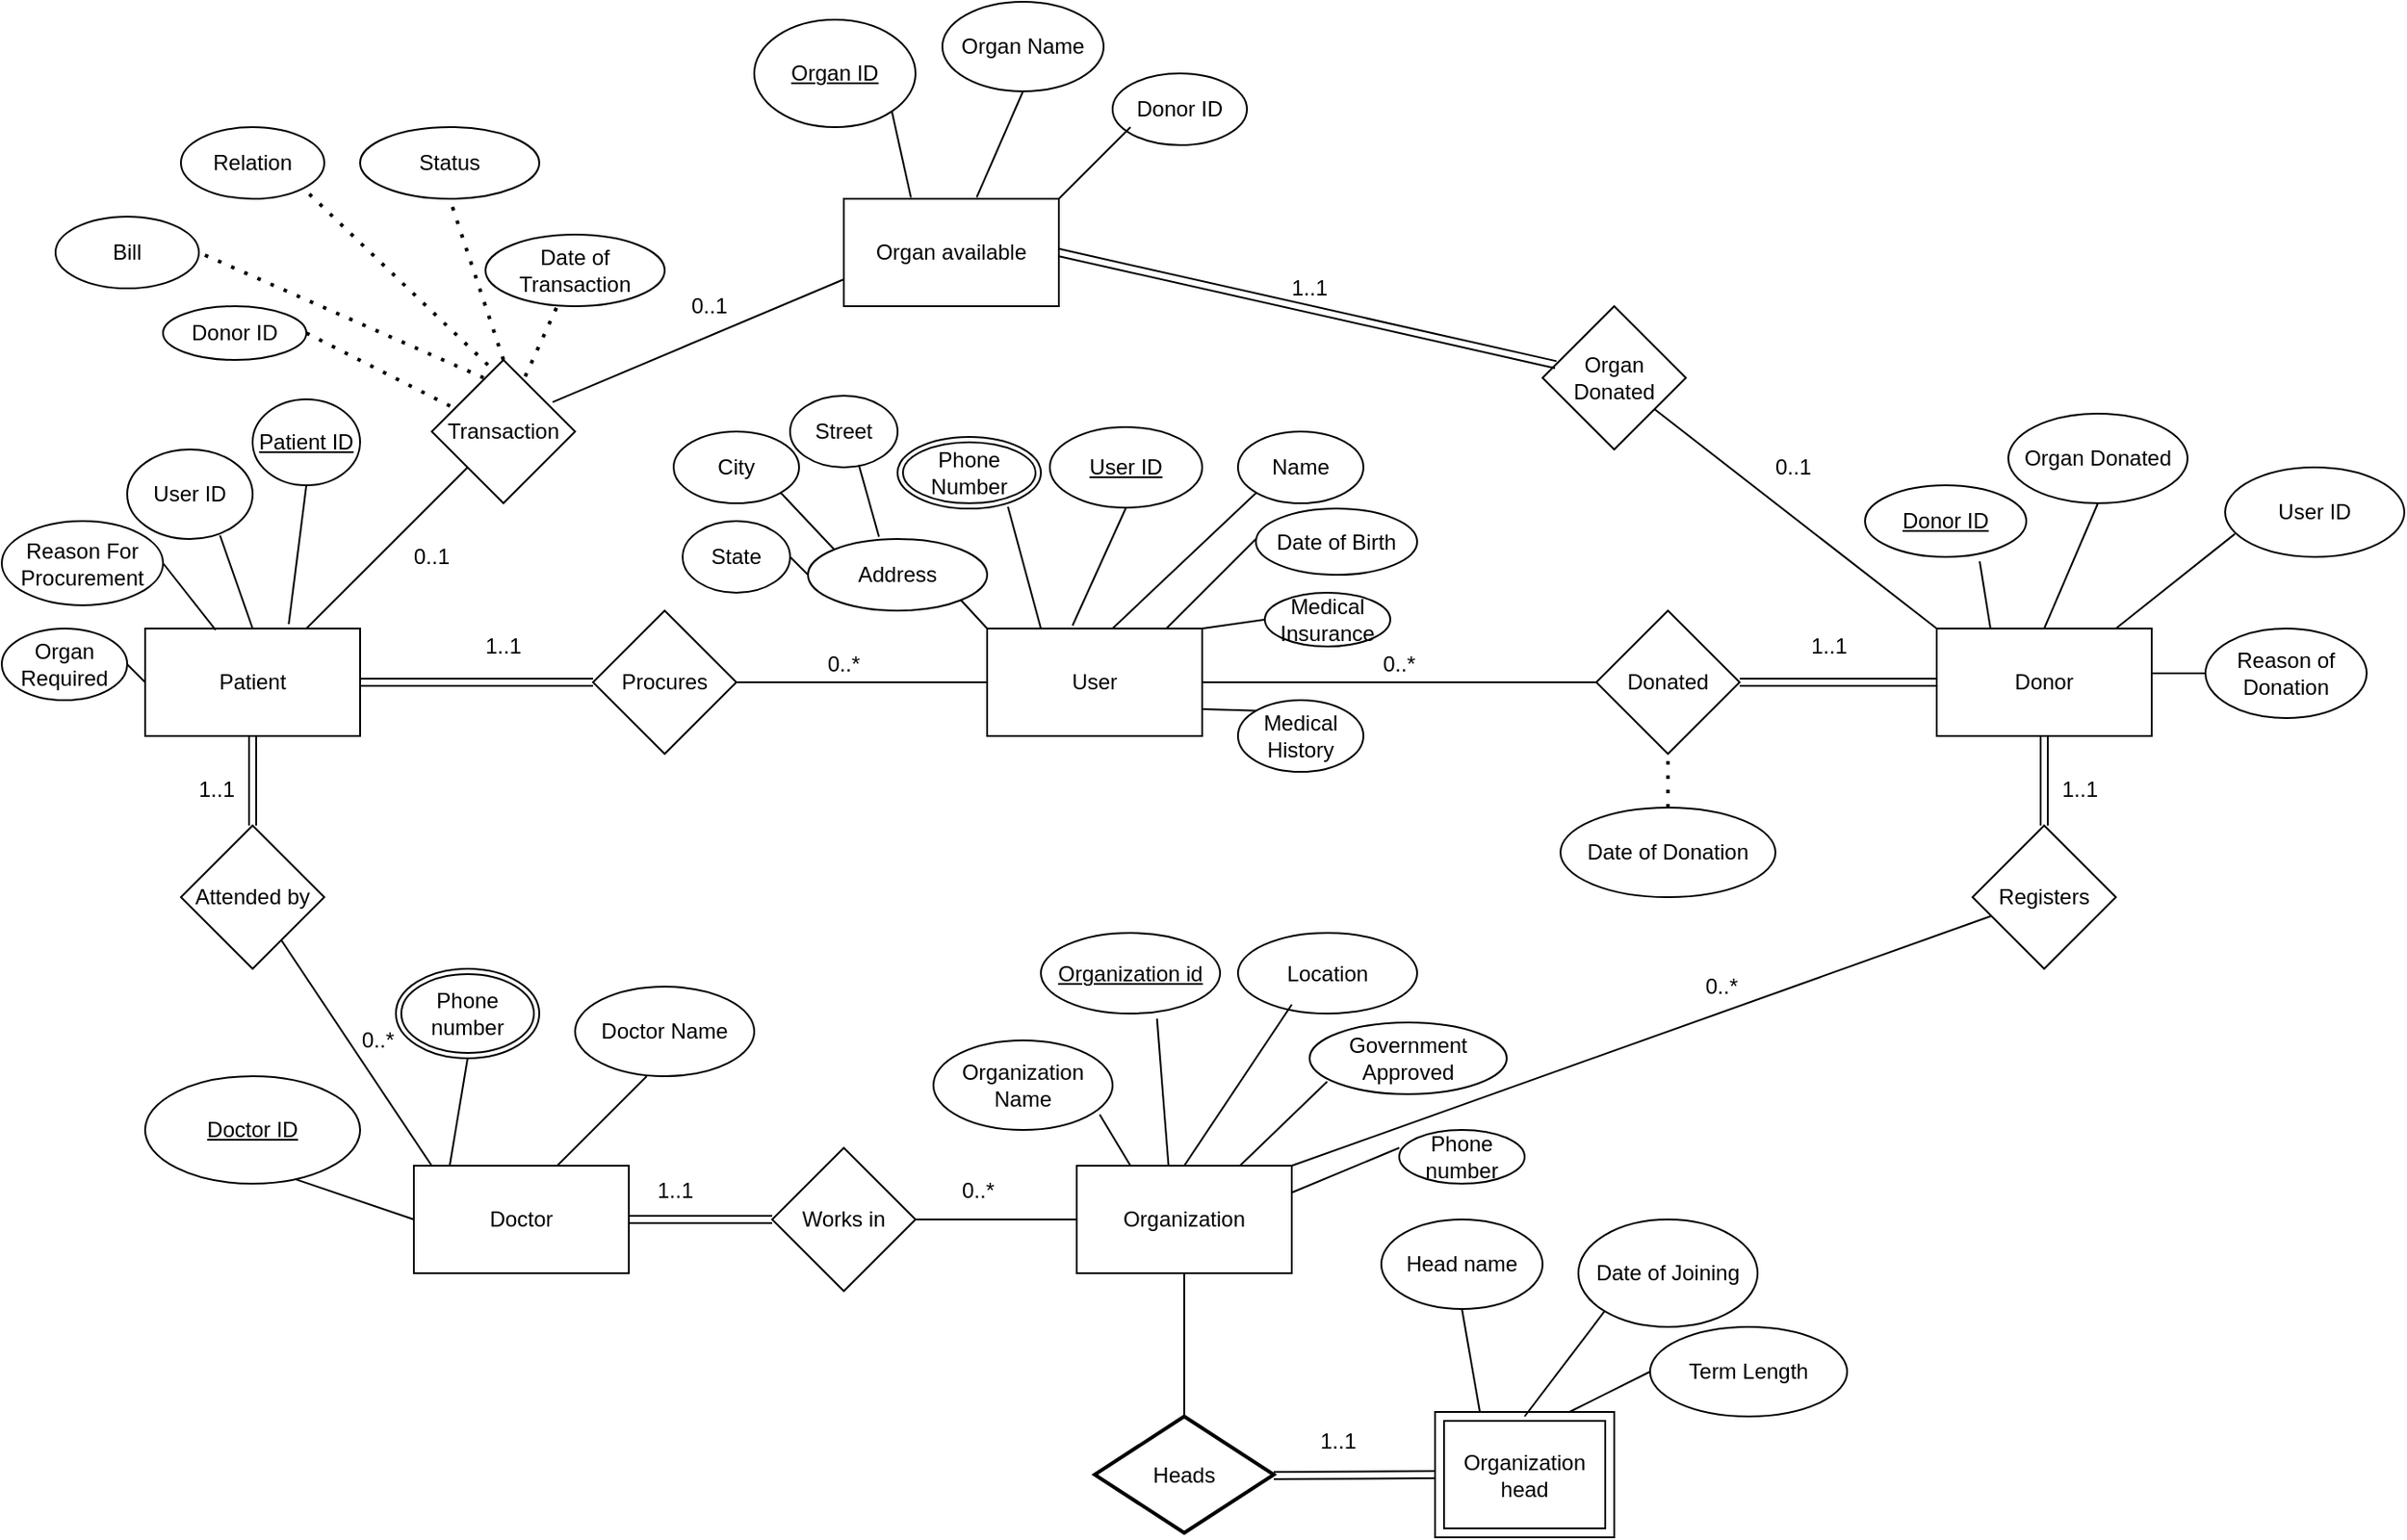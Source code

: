 <mxfile version="13.6.2" type="device"><diagram id="PKczdWsl8FLQe7BEa2Dz" name="Page-1"><mxGraphModel dx="2310" dy="1882" grid="1" gridSize="10" guides="1" tooltips="1" connect="1" arrows="1" fold="1" page="1" pageScale="1" pageWidth="827" pageHeight="1169" math="0" shadow="0"><root><mxCell id="0"/><mxCell id="1" parent="0"/><mxCell id="zb6rBdKO7Jm38SWXzQVr-1" value="Doctor" style="rounded=0;whiteSpace=wrap;html=1;" vertex="1" parent="1"><mxGeometry x="180" y="410" width="120" height="60" as="geometry"/></mxCell><mxCell id="zb6rBdKO7Jm38SWXzQVr-2" value="Works in" style="rhombus;whiteSpace=wrap;html=1;" vertex="1" parent="1"><mxGeometry x="380" y="400" width="80" height="80" as="geometry"/></mxCell><mxCell id="zb6rBdKO7Jm38SWXzQVr-3" value="Organization" style="rounded=0;whiteSpace=wrap;html=1;" vertex="1" parent="1"><mxGeometry x="550" y="410" width="120" height="60" as="geometry"/></mxCell><mxCell id="zb6rBdKO7Jm38SWXzQVr-4" value="Attended by" style="rhombus;whiteSpace=wrap;html=1;" vertex="1" parent="1"><mxGeometry x="50" y="220" width="80" height="80" as="geometry"/></mxCell><mxCell id="zb6rBdKO7Jm38SWXzQVr-6" value="" style="shape=link;html=1;" edge="1" parent="1"><mxGeometry width="100" relative="1" as="geometry"><mxPoint x="300" y="440" as="sourcePoint"/><mxPoint x="380" y="440" as="targetPoint"/></mxGeometry></mxCell><mxCell id="zb6rBdKO7Jm38SWXzQVr-8" value="" style="endArrow=none;html=1;entryX=0;entryY=0.5;entryDx=0;entryDy=0;" edge="1" parent="1" source="zb6rBdKO7Jm38SWXzQVr-2" target="zb6rBdKO7Jm38SWXzQVr-3"><mxGeometry width="50" height="50" relative="1" as="geometry"><mxPoint x="460" y="490" as="sourcePoint"/><mxPoint x="530.711" y="440" as="targetPoint"/></mxGeometry></mxCell><mxCell id="zb6rBdKO7Jm38SWXzQVr-9" value="1..1" style="text;strokeColor=none;fillColor=none;spacingLeft=4;spacingRight=4;overflow=hidden;rotatable=0;points=[[0,0.5],[1,0.5]];portConstraint=eastwest;fontSize=12;" vertex="1" parent="1"><mxGeometry x="310" y="410" width="40" height="30" as="geometry"/></mxCell><mxCell id="zb6rBdKO7Jm38SWXzQVr-10" value="0..*" style="text;strokeColor=none;fillColor=none;spacingLeft=4;spacingRight=4;overflow=hidden;rotatable=0;points=[[0,0.5],[1,0.5]];portConstraint=eastwest;fontSize=12;" vertex="1" parent="1"><mxGeometry x="480" y="410" width="40" height="30" as="geometry"/></mxCell><mxCell id="zb6rBdKO7Jm38SWXzQVr-11" value="Organization&lt;br&gt;head" style="shape=ext;margin=3;double=1;whiteSpace=wrap;html=1;align=center;" vertex="1" parent="1"><mxGeometry x="750" y="547.5" width="100" height="70" as="geometry"/></mxCell><mxCell id="zb6rBdKO7Jm38SWXzQVr-12" value="Heads" style="strokeWidth=2;html=1;shape=mxgraph.flowchart.decision;whiteSpace=wrap;" vertex="1" parent="1"><mxGeometry x="560" y="550" width="100" height="65" as="geometry"/></mxCell><mxCell id="zb6rBdKO7Jm38SWXzQVr-14" value="" style="endArrow=none;html=1;entryX=0.5;entryY=1;entryDx=0;entryDy=0;exitX=0.5;exitY=0;exitDx=0;exitDy=0;exitPerimeter=0;" edge="1" parent="1" source="zb6rBdKO7Jm38SWXzQVr-12" target="zb6rBdKO7Jm38SWXzQVr-3"><mxGeometry width="50" height="50" relative="1" as="geometry"><mxPoint x="580" y="540" as="sourcePoint"/><mxPoint x="630" y="490" as="targetPoint"/></mxGeometry></mxCell><mxCell id="zb6rBdKO7Jm38SWXzQVr-18" value="" style="shape=link;html=1;entryX=0;entryY=0.5;entryDx=0;entryDy=0;" edge="1" parent="1" target="zb6rBdKO7Jm38SWXzQVr-11"><mxGeometry width="100" relative="1" as="geometry"><mxPoint x="660" y="583" as="sourcePoint"/><mxPoint x="730" y="578" as="targetPoint"/></mxGeometry></mxCell><mxCell id="zb6rBdKO7Jm38SWXzQVr-19" value="1..1" style="text;strokeColor=none;fillColor=none;spacingLeft=4;spacingRight=4;overflow=hidden;rotatable=0;points=[[0,0.5],[1,0.5]];portConstraint=eastwest;fontSize=12;" vertex="1" parent="1"><mxGeometry x="680" y="550" width="40" height="30" as="geometry"/></mxCell><mxCell id="zb6rBdKO7Jm38SWXzQVr-20" value="Date of Joining" style="ellipse;whiteSpace=wrap;html=1;" vertex="1" parent="1"><mxGeometry x="830" y="440" width="100" height="60" as="geometry"/></mxCell><mxCell id="zb6rBdKO7Jm38SWXzQVr-21" value="Head name" style="ellipse;whiteSpace=wrap;html=1;" vertex="1" parent="1"><mxGeometry x="720" y="440" width="90" height="50" as="geometry"/></mxCell><mxCell id="zb6rBdKO7Jm38SWXzQVr-22" value="Term Length" style="ellipse;whiteSpace=wrap;html=1;" vertex="1" parent="1"><mxGeometry x="870" y="500" width="110" height="50" as="geometry"/></mxCell><mxCell id="zb6rBdKO7Jm38SWXzQVr-23" value="" style="endArrow=none;html=1;entryX=0.5;entryY=1;entryDx=0;entryDy=0;exitX=0.25;exitY=0;exitDx=0;exitDy=0;" edge="1" parent="1" source="zb6rBdKO7Jm38SWXzQVr-11" target="zb6rBdKO7Jm38SWXzQVr-21"><mxGeometry width="50" height="50" relative="1" as="geometry"><mxPoint x="750" y="540" as="sourcePoint"/><mxPoint x="800" y="490" as="targetPoint"/></mxGeometry></mxCell><mxCell id="zb6rBdKO7Jm38SWXzQVr-24" value="" style="endArrow=none;html=1;entryX=0;entryY=1;entryDx=0;entryDy=0;" edge="1" parent="1" target="zb6rBdKO7Jm38SWXzQVr-20"><mxGeometry width="50" height="50" relative="1" as="geometry"><mxPoint x="800" y="550" as="sourcePoint"/><mxPoint x="850" y="500" as="targetPoint"/></mxGeometry></mxCell><mxCell id="zb6rBdKO7Jm38SWXzQVr-26" value="" style="endArrow=none;html=1;exitX=0.75;exitY=0;exitDx=0;exitDy=0;entryX=0;entryY=0.5;entryDx=0;entryDy=0;" edge="1" parent="1" source="zb6rBdKO7Jm38SWXzQVr-11" target="zb6rBdKO7Jm38SWXzQVr-22"><mxGeometry width="50" height="50" relative="1" as="geometry"><mxPoint x="830" y="560" as="sourcePoint"/><mxPoint x="880" y="510" as="targetPoint"/></mxGeometry></mxCell><mxCell id="zb6rBdKO7Jm38SWXzQVr-27" value="Organization Name" style="ellipse;whiteSpace=wrap;html=1;" vertex="1" parent="1"><mxGeometry x="470" y="340" width="100" height="50" as="geometry"/></mxCell><mxCell id="zb6rBdKO7Jm38SWXzQVr-28" value="&lt;u&gt;Organization id&lt;/u&gt;" style="ellipse;whiteSpace=wrap;html=1;" vertex="1" parent="1"><mxGeometry x="530" y="280" width="100" height="45" as="geometry"/></mxCell><mxCell id="zb6rBdKO7Jm38SWXzQVr-29" value="Location" style="ellipse;whiteSpace=wrap;html=1;" vertex="1" parent="1"><mxGeometry x="640" y="280" width="100" height="45" as="geometry"/></mxCell><mxCell id="zb6rBdKO7Jm38SWXzQVr-30" value="Government Approved" style="ellipse;whiteSpace=wrap;html=1;" vertex="1" parent="1"><mxGeometry x="680" y="330" width="110" height="40" as="geometry"/></mxCell><mxCell id="zb6rBdKO7Jm38SWXzQVr-31" value="Phone number" style="ellipse;whiteSpace=wrap;html=1;" vertex="1" parent="1"><mxGeometry x="730" y="390" width="70" height="30" as="geometry"/></mxCell><mxCell id="zb6rBdKO7Jm38SWXzQVr-32" value="" style="endArrow=none;html=1;entryX=0.928;entryY=0.828;entryDx=0;entryDy=0;entryPerimeter=0;exitX=0.25;exitY=0;exitDx=0;exitDy=0;" edge="1" parent="1" source="zb6rBdKO7Jm38SWXzQVr-3" target="zb6rBdKO7Jm38SWXzQVr-27"><mxGeometry width="50" height="50" relative="1" as="geometry"><mxPoint x="590" y="420" as="sourcePoint"/><mxPoint x="640" y="370" as="targetPoint"/></mxGeometry></mxCell><mxCell id="zb6rBdKO7Jm38SWXzQVr-33" value="" style="endArrow=none;html=1;entryX=0.648;entryY=1.062;entryDx=0;entryDy=0;entryPerimeter=0;exitX=0.427;exitY=0.003;exitDx=0;exitDy=0;exitPerimeter=0;" edge="1" parent="1" source="zb6rBdKO7Jm38SWXzQVr-3" target="zb6rBdKO7Jm38SWXzQVr-28"><mxGeometry width="50" height="50" relative="1" as="geometry"><mxPoint x="600" y="400" as="sourcePoint"/><mxPoint x="650" y="340" as="targetPoint"/></mxGeometry></mxCell><mxCell id="zb6rBdKO7Jm38SWXzQVr-34" value="" style="endArrow=none;html=1;entryX=0.3;entryY=0.889;entryDx=0;entryDy=0;entryPerimeter=0;exitX=0.5;exitY=0;exitDx=0;exitDy=0;" edge="1" parent="1" source="zb6rBdKO7Jm38SWXzQVr-3" target="zb6rBdKO7Jm38SWXzQVr-29"><mxGeometry width="50" height="50" relative="1" as="geometry"><mxPoint x="610" y="390" as="sourcePoint"/><mxPoint x="660" y="340" as="targetPoint"/></mxGeometry></mxCell><mxCell id="zb6rBdKO7Jm38SWXzQVr-35" value="" style="endArrow=none;html=1;fontFamily=Helvetica;fontSize=11;fontColor=#000000;align=center;strokeColor=#000000;entryX=0.089;entryY=0.825;entryDx=0;entryDy=0;entryPerimeter=0;" edge="1" parent="1" source="zb6rBdKO7Jm38SWXzQVr-3" target="zb6rBdKO7Jm38SWXzQVr-30"><mxGeometry width="50" height="50" relative="1" as="geometry"><mxPoint x="650" y="420" as="sourcePoint"/><mxPoint x="700" y="360" as="targetPoint"/></mxGeometry></mxCell><mxCell id="zb6rBdKO7Jm38SWXzQVr-36" value="" style="endArrow=none;html=1;exitX=1;exitY=0.25;exitDx=0;exitDy=0;" edge="1" parent="1" source="zb6rBdKO7Jm38SWXzQVr-3"><mxGeometry width="50" height="50" relative="1" as="geometry"><mxPoint x="670" y="450" as="sourcePoint"/><mxPoint x="730" y="400" as="targetPoint"/></mxGeometry></mxCell><mxCell id="zb6rBdKO7Jm38SWXzQVr-38" value="" style="endArrow=none;html=1;exitX=0.083;exitY=0;exitDx=0;exitDy=0;exitPerimeter=0;" edge="1" parent="1" source="zb6rBdKO7Jm38SWXzQVr-1" target="zb6rBdKO7Jm38SWXzQVr-4"><mxGeometry width="50" height="50" relative="1" as="geometry"><mxPoint x="140" y="380" as="sourcePoint"/><mxPoint x="190" y="330" as="targetPoint"/></mxGeometry></mxCell><mxCell id="zb6rBdKO7Jm38SWXzQVr-39" value="0..*" style="text;html=1;strokeColor=none;fillColor=none;align=center;verticalAlign=middle;whiteSpace=wrap;rounded=0;" vertex="1" parent="1"><mxGeometry x="140" y="330" width="40" height="20" as="geometry"/></mxCell><mxCell id="zb6rBdKO7Jm38SWXzQVr-40" value="Doctor Name" style="ellipse;whiteSpace=wrap;html=1;" vertex="1" parent="1"><mxGeometry x="270" y="310" width="100" height="50" as="geometry"/></mxCell><mxCell id="zb6rBdKO7Jm38SWXzQVr-41" value="Phone number" style="ellipse;shape=doubleEllipse;margin=3;whiteSpace=wrap;html=1;align=center;fontFamily=Helvetica;fontSize=12;fontColor=#000000;strokeColor=#000000;fillColor=#ffffff;" vertex="1" parent="1"><mxGeometry x="170" y="300" width="80" height="50" as="geometry"/></mxCell><mxCell id="zb6rBdKO7Jm38SWXzQVr-42" value="&lt;u&gt;Doctor ID&lt;/u&gt;" style="ellipse;whiteSpace=wrap;html=1;" vertex="1" parent="1"><mxGeometry x="30" y="360" width="120" height="60" as="geometry"/></mxCell><mxCell id="zb6rBdKO7Jm38SWXzQVr-43" value="" style="endArrow=none;html=1;entryX=0.697;entryY=0.957;entryDx=0;entryDy=0;entryPerimeter=0;exitX=0;exitY=0.5;exitDx=0;exitDy=0;" edge="1" parent="1" source="zb6rBdKO7Jm38SWXzQVr-1" target="zb6rBdKO7Jm38SWXzQVr-42"><mxGeometry width="50" height="50" relative="1" as="geometry"><mxPoint x="170" y="440" as="sourcePoint"/><mxPoint x="150" y="450" as="targetPoint"/></mxGeometry></mxCell><mxCell id="zb6rBdKO7Jm38SWXzQVr-44" value="" style="endArrow=none;html=1;entryX=0.5;entryY=1;entryDx=0;entryDy=0;" edge="1" parent="1" target="zb6rBdKO7Jm38SWXzQVr-41"><mxGeometry width="50" height="50" relative="1" as="geometry"><mxPoint x="200" y="410" as="sourcePoint"/><mxPoint x="250" y="360" as="targetPoint"/></mxGeometry></mxCell><mxCell id="zb6rBdKO7Jm38SWXzQVr-45" value="" style="endArrow=none;html=1;" edge="1" parent="1"><mxGeometry width="50" height="50" relative="1" as="geometry"><mxPoint x="260" y="410" as="sourcePoint"/><mxPoint x="310" y="360" as="targetPoint"/></mxGeometry></mxCell><mxCell id="zb6rBdKO7Jm38SWXzQVr-46" value="Patient" style="rounded=0;whiteSpace=wrap;html=1;" vertex="1" parent="1"><mxGeometry x="30" y="110" width="120" height="60" as="geometry"/></mxCell><mxCell id="zb6rBdKO7Jm38SWXzQVr-47" value="" style="shape=link;html=1;entryX=0.5;entryY=1;entryDx=0;entryDy=0;exitX=0.5;exitY=0;exitDx=0;exitDy=0;" edge="1" parent="1" source="zb6rBdKO7Jm38SWXzQVr-4" target="zb6rBdKO7Jm38SWXzQVr-46"><mxGeometry width="100" relative="1" as="geometry"><mxPoint x="60" y="200" as="sourcePoint"/><mxPoint x="160" y="200" as="targetPoint"/></mxGeometry></mxCell><mxCell id="zb6rBdKO7Jm38SWXzQVr-48" value="1..1" style="text;html=1;strokeColor=none;fillColor=none;align=center;verticalAlign=middle;whiteSpace=wrap;rounded=0;" vertex="1" parent="1"><mxGeometry x="50" y="190" width="40" height="20" as="geometry"/></mxCell><mxCell id="zb6rBdKO7Jm38SWXzQVr-49" value="Transaction" style="rhombus;whiteSpace=wrap;html=1;" vertex="1" parent="1"><mxGeometry x="190" y="-40" width="80" height="80" as="geometry"/></mxCell><mxCell id="zb6rBdKO7Jm38SWXzQVr-50" value="Organ available" style="rounded=0;whiteSpace=wrap;html=1;" vertex="1" parent="1"><mxGeometry x="420" y="-130" width="120" height="60" as="geometry"/></mxCell><mxCell id="zb6rBdKO7Jm38SWXzQVr-51" value="Procures" style="rhombus;whiteSpace=wrap;html=1;" vertex="1" parent="1"><mxGeometry x="280" y="100" width="80" height="80" as="geometry"/></mxCell><mxCell id="zb6rBdKO7Jm38SWXzQVr-52" value="User" style="rounded=0;whiteSpace=wrap;html=1;" vertex="1" parent="1"><mxGeometry x="500" y="110" width="120" height="60" as="geometry"/></mxCell><mxCell id="zb6rBdKO7Jm38SWXzQVr-53" value="Donated" style="rhombus;whiteSpace=wrap;html=1;" vertex="1" parent="1"><mxGeometry x="840" y="100" width="80" height="80" as="geometry"/></mxCell><mxCell id="zb6rBdKO7Jm38SWXzQVr-54" value="Donor" style="rounded=0;whiteSpace=wrap;html=1;" vertex="1" parent="1"><mxGeometry x="1030" y="110" width="120" height="60" as="geometry"/></mxCell><mxCell id="zb6rBdKO7Jm38SWXzQVr-55" value="Registers" style="rhombus;whiteSpace=wrap;html=1;" vertex="1" parent="1"><mxGeometry x="1050" y="220" width="80" height="80" as="geometry"/></mxCell><mxCell id="zb6rBdKO7Jm38SWXzQVr-56" value="" style="endArrow=none;html=1;exitX=1;exitY=0;exitDx=0;exitDy=0;" edge="1" parent="1" source="zb6rBdKO7Jm38SWXzQVr-3" target="zb6rBdKO7Jm38SWXzQVr-55"><mxGeometry width="50" height="50" relative="1" as="geometry"><mxPoint x="840" y="360" as="sourcePoint"/><mxPoint x="890" y="310" as="targetPoint"/></mxGeometry></mxCell><mxCell id="zb6rBdKO7Jm38SWXzQVr-58" value="0..*" style="text;html=1;strokeColor=none;fillColor=none;align=center;verticalAlign=middle;whiteSpace=wrap;rounded=0;" vertex="1" parent="1"><mxGeometry x="890" y="300" width="40" height="20" as="geometry"/></mxCell><mxCell id="zb6rBdKO7Jm38SWXzQVr-61" value="" style="shape=link;html=1;entryX=0.5;entryY=1;entryDx=0;entryDy=0;" edge="1" parent="1" source="zb6rBdKO7Jm38SWXzQVr-55" target="zb6rBdKO7Jm38SWXzQVr-54"><mxGeometry width="100" relative="1" as="geometry"><mxPoint x="1050" y="200" as="sourcePoint"/><mxPoint x="1150" y="200" as="targetPoint"/></mxGeometry></mxCell><mxCell id="zb6rBdKO7Jm38SWXzQVr-62" value="1..1" style="text;html=1;strokeColor=none;fillColor=none;align=center;verticalAlign=middle;whiteSpace=wrap;rounded=0;" vertex="1" parent="1"><mxGeometry x="1090" y="190" width="40" height="20" as="geometry"/></mxCell><mxCell id="zb6rBdKO7Jm38SWXzQVr-63" value="Organ Donated" style="rhombus;whiteSpace=wrap;html=1;" vertex="1" parent="1"><mxGeometry x="810" y="-70" width="80" height="80" as="geometry"/></mxCell><mxCell id="zb6rBdKO7Jm38SWXzQVr-64" value="" style="endArrow=none;html=1;exitX=0;exitY=0;exitDx=0;exitDy=0;" edge="1" parent="1" source="zb6rBdKO7Jm38SWXzQVr-54" target="zb6rBdKO7Jm38SWXzQVr-63"><mxGeometry width="50" height="50" relative="1" as="geometry"><mxPoint x="900" y="70" as="sourcePoint"/><mxPoint x="950" y="20" as="targetPoint"/></mxGeometry></mxCell><mxCell id="zb6rBdKO7Jm38SWXzQVr-65" value="0..1" style="text;html=1;strokeColor=none;fillColor=none;align=center;verticalAlign=middle;whiteSpace=wrap;rounded=0;" vertex="1" parent="1"><mxGeometry x="930" y="10" width="40" height="20" as="geometry"/></mxCell><mxCell id="zb6rBdKO7Jm38SWXzQVr-66" value="" style="shape=link;html=1;exitX=1;exitY=0.5;exitDx=0;exitDy=0;" edge="1" parent="1" source="zb6rBdKO7Jm38SWXzQVr-50" target="zb6rBdKO7Jm38SWXzQVr-63"><mxGeometry width="100" relative="1" as="geometry"><mxPoint x="660" y="-80" as="sourcePoint"/><mxPoint x="760" y="-80" as="targetPoint"/></mxGeometry></mxCell><mxCell id="zb6rBdKO7Jm38SWXzQVr-67" value="1..1" style="text;html=1;strokeColor=none;fillColor=none;align=center;verticalAlign=middle;whiteSpace=wrap;rounded=0;" vertex="1" parent="1"><mxGeometry x="660" y="-90" width="40" height="20" as="geometry"/></mxCell><mxCell id="zb6rBdKO7Jm38SWXzQVr-68" value="" style="shape=link;html=1;entryX=0;entryY=0.5;entryDx=0;entryDy=0;" edge="1" parent="1" target="zb6rBdKO7Jm38SWXzQVr-54"><mxGeometry width="100" relative="1" as="geometry"><mxPoint x="920" y="140" as="sourcePoint"/><mxPoint x="1020" y="140" as="targetPoint"/></mxGeometry></mxCell><mxCell id="zb6rBdKO7Jm38SWXzQVr-69" value="1..1" style="text;html=1;strokeColor=none;fillColor=none;align=center;verticalAlign=middle;whiteSpace=wrap;rounded=0;" vertex="1" parent="1"><mxGeometry x="950" y="110" width="40" height="20" as="geometry"/></mxCell><mxCell id="zb6rBdKO7Jm38SWXzQVr-70" value="Date of Donation" style="ellipse;whiteSpace=wrap;html=1;" vertex="1" parent="1"><mxGeometry x="820" y="210" width="120" height="50" as="geometry"/></mxCell><mxCell id="zb6rBdKO7Jm38SWXzQVr-71" value="" style="endArrow=none;dashed=1;html=1;dashPattern=1 3;strokeWidth=2;entryX=0.5;entryY=1;entryDx=0;entryDy=0;exitX=0.5;exitY=0;exitDx=0;exitDy=0;" edge="1" parent="1" source="zb6rBdKO7Jm38SWXzQVr-70" target="zb6rBdKO7Jm38SWXzQVr-53"><mxGeometry width="50" height="50" relative="1" as="geometry"><mxPoint x="860" y="230" as="sourcePoint"/><mxPoint x="910" y="180" as="targetPoint"/></mxGeometry></mxCell><mxCell id="zb6rBdKO7Jm38SWXzQVr-72" value="User ID" style="ellipse;whiteSpace=wrap;html=1;" vertex="1" parent="1"><mxGeometry x="1191" y="20" width="100" height="50" as="geometry"/></mxCell><mxCell id="zb6rBdKO7Jm38SWXzQVr-73" value="Reason of Donation" style="ellipse;whiteSpace=wrap;html=1;" vertex="1" parent="1"><mxGeometry x="1180" y="110" width="90" height="50" as="geometry"/></mxCell><mxCell id="zb6rBdKO7Jm38SWXzQVr-74" value="Organ Donated" style="ellipse;whiteSpace=wrap;html=1;" vertex="1" parent="1"><mxGeometry x="1070" y="-10" width="100" height="50" as="geometry"/></mxCell><mxCell id="zb6rBdKO7Jm38SWXzQVr-75" value="&lt;u&gt;Donor ID&lt;/u&gt;" style="ellipse;whiteSpace=wrap;html=1;" vertex="1" parent="1"><mxGeometry x="990" y="30" width="90" height="40" as="geometry"/></mxCell><mxCell id="zb6rBdKO7Jm38SWXzQVr-76" value="" style="endArrow=none;html=1;entryX=0.5;entryY=1;entryDx=0;entryDy=0;exitX=0.5;exitY=0;exitDx=0;exitDy=0;" edge="1" parent="1" source="zb6rBdKO7Jm38SWXzQVr-54" target="zb6rBdKO7Jm38SWXzQVr-74"><mxGeometry width="50" height="50" relative="1" as="geometry"><mxPoint x="1090" y="100" as="sourcePoint"/><mxPoint x="1140" y="50" as="targetPoint"/></mxGeometry></mxCell><mxCell id="zb6rBdKO7Jm38SWXzQVr-77" value="" style="endArrow=none;html=1;entryX=0.711;entryY=1.06;entryDx=0;entryDy=0;entryPerimeter=0;exitX=0.25;exitY=0;exitDx=0;exitDy=0;" edge="1" parent="1" source="zb6rBdKO7Jm38SWXzQVr-54" target="zb6rBdKO7Jm38SWXzQVr-75"><mxGeometry width="50" height="50" relative="1" as="geometry"><mxPoint x="1050" y="110" as="sourcePoint"/><mxPoint x="1100" y="60" as="targetPoint"/></mxGeometry></mxCell><mxCell id="zb6rBdKO7Jm38SWXzQVr-78" value="" style="endArrow=none;html=1;entryX=0.054;entryY=0.744;entryDx=0;entryDy=0;entryPerimeter=0;" edge="1" parent="1" target="zb6rBdKO7Jm38SWXzQVr-72"><mxGeometry width="50" height="50" relative="1" as="geometry"><mxPoint x="1130" y="110" as="sourcePoint"/><mxPoint x="1180" y="60" as="targetPoint"/></mxGeometry></mxCell><mxCell id="zb6rBdKO7Jm38SWXzQVr-79" value="" style="endArrow=none;html=1;entryX=0;entryY=0.5;entryDx=0;entryDy=0;" edge="1" parent="1" target="zb6rBdKO7Jm38SWXzQVr-73"><mxGeometry width="50" height="50" relative="1" as="geometry"><mxPoint x="1150" y="135" as="sourcePoint"/><mxPoint x="1200" y="120" as="targetPoint"/></mxGeometry></mxCell><mxCell id="zb6rBdKO7Jm38SWXzQVr-80" value="" style="endArrow=none;html=1;exitX=1;exitY=0.5;exitDx=0;exitDy=0;entryX=0;entryY=0.5;entryDx=0;entryDy=0;" edge="1" parent="1" source="zb6rBdKO7Jm38SWXzQVr-52" target="zb6rBdKO7Jm38SWXzQVr-53"><mxGeometry width="50" height="50" relative="1" as="geometry"><mxPoint x="680" y="170" as="sourcePoint"/><mxPoint x="730" y="120" as="targetPoint"/></mxGeometry></mxCell><mxCell id="zb6rBdKO7Jm38SWXzQVr-81" value="0..*" style="text;html=1;strokeColor=none;fillColor=none;align=center;verticalAlign=middle;whiteSpace=wrap;rounded=0;" vertex="1" parent="1"><mxGeometry x="710" y="120" width="40" height="20" as="geometry"/></mxCell><mxCell id="zb6rBdKO7Jm38SWXzQVr-82" value="&lt;u&gt;User ID&lt;/u&gt;" style="ellipse;whiteSpace=wrap;html=1;" vertex="1" parent="1"><mxGeometry x="535" y="-2.5" width="85" height="45" as="geometry"/></mxCell><mxCell id="zb6rBdKO7Jm38SWXzQVr-83" value="Name" style="ellipse;whiteSpace=wrap;html=1;" vertex="1" parent="1"><mxGeometry x="640" width="70" height="40" as="geometry"/></mxCell><mxCell id="zb6rBdKO7Jm38SWXzQVr-84" value="Date of Birth" style="ellipse;whiteSpace=wrap;html=1;" vertex="1" parent="1"><mxGeometry x="650" y="43" width="90" height="37" as="geometry"/></mxCell><mxCell id="zb6rBdKO7Jm38SWXzQVr-85" value="Medical Insurance" style="ellipse;whiteSpace=wrap;html=1;" vertex="1" parent="1"><mxGeometry x="655" y="90" width="70" height="30" as="geometry"/></mxCell><mxCell id="zb6rBdKO7Jm38SWXzQVr-86" value="Medical History" style="ellipse;whiteSpace=wrap;html=1;" vertex="1" parent="1"><mxGeometry x="640" y="150" width="70" height="40" as="geometry"/></mxCell><mxCell id="zb6rBdKO7Jm38SWXzQVr-87" style="edgeStyle=orthogonalEdgeStyle;rounded=0;orthogonalLoop=1;jettySize=auto;html=1;exitX=0.5;exitY=1;exitDx=0;exitDy=0;" edge="1" parent="1" source="zb6rBdKO7Jm38SWXzQVr-85" target="zb6rBdKO7Jm38SWXzQVr-85"><mxGeometry relative="1" as="geometry"/></mxCell><mxCell id="zb6rBdKO7Jm38SWXzQVr-88" value="Phone Number" style="ellipse;shape=doubleEllipse;margin=3;whiteSpace=wrap;html=1;align=center;" vertex="1" parent="1"><mxGeometry x="450" y="3" width="80" height="40" as="geometry"/></mxCell><mxCell id="zb6rBdKO7Jm38SWXzQVr-89" value="Address" style="ellipse;whiteSpace=wrap;html=1;align=center;" vertex="1" parent="1"><mxGeometry x="400" y="60" width="100" height="40" as="geometry"/></mxCell><mxCell id="zb6rBdKO7Jm38SWXzQVr-90" value="State" style="ellipse;whiteSpace=wrap;html=1;align=center;" vertex="1" parent="1"><mxGeometry x="330" y="50" width="60" height="40" as="geometry"/></mxCell><mxCell id="zb6rBdKO7Jm38SWXzQVr-91" value="Street" style="ellipse;whiteSpace=wrap;html=1;align=center;" vertex="1" parent="1"><mxGeometry x="390" y="-20" width="60" height="40" as="geometry"/></mxCell><mxCell id="zb6rBdKO7Jm38SWXzQVr-92" value="City" style="ellipse;whiteSpace=wrap;html=1;align=center;" vertex="1" parent="1"><mxGeometry x="325" width="70" height="40" as="geometry"/></mxCell><mxCell id="zb6rBdKO7Jm38SWXzQVr-93" value="" style="endArrow=none;html=1;exitX=1;exitY=0.5;exitDx=0;exitDy=0;entryX=0;entryY=0.5;entryDx=0;entryDy=0;" edge="1" parent="1" source="zb6rBdKO7Jm38SWXzQVr-51" target="zb6rBdKO7Jm38SWXzQVr-52"><mxGeometry width="50" height="50" relative="1" as="geometry"><mxPoint x="390" y="180" as="sourcePoint"/><mxPoint x="440" y="130" as="targetPoint"/></mxGeometry></mxCell><mxCell id="zb6rBdKO7Jm38SWXzQVr-94" value="0..*" style="text;html=1;strokeColor=none;fillColor=none;align=center;verticalAlign=middle;whiteSpace=wrap;rounded=0;" vertex="1" parent="1"><mxGeometry x="400" y="120" width="40" height="20" as="geometry"/></mxCell><mxCell id="zb6rBdKO7Jm38SWXzQVr-95" value="" style="endArrow=none;html=1;entryX=0.64;entryY=0.97;entryDx=0;entryDy=0;entryPerimeter=0;exitX=0.396;exitY=-0.03;exitDx=0;exitDy=0;exitPerimeter=0;" edge="1" parent="1" source="zb6rBdKO7Jm38SWXzQVr-89" target="zb6rBdKO7Jm38SWXzQVr-91"><mxGeometry width="50" height="50" relative="1" as="geometry"><mxPoint x="410" y="70" as="sourcePoint"/><mxPoint x="460" y="20" as="targetPoint"/></mxGeometry></mxCell><mxCell id="zb6rBdKO7Jm38SWXzQVr-96" value="" style="endArrow=none;html=1;entryX=1;entryY=1;entryDx=0;entryDy=0;exitX=0;exitY=0;exitDx=0;exitDy=0;" edge="1" parent="1" source="zb6rBdKO7Jm38SWXzQVr-89" target="zb6rBdKO7Jm38SWXzQVr-92"><mxGeometry width="50" height="50" relative="1" as="geometry"><mxPoint x="390" y="80" as="sourcePoint"/><mxPoint x="440" y="30" as="targetPoint"/></mxGeometry></mxCell><mxCell id="zb6rBdKO7Jm38SWXzQVr-97" value="" style="endArrow=none;html=1;entryX=1;entryY=0.5;entryDx=0;entryDy=0;exitX=0;exitY=0.5;exitDx=0;exitDy=0;" edge="1" parent="1" source="zb6rBdKO7Jm38SWXzQVr-89" target="zb6rBdKO7Jm38SWXzQVr-90"><mxGeometry width="50" height="50" relative="1" as="geometry"><mxPoint x="380" y="120" as="sourcePoint"/><mxPoint x="430" y="70" as="targetPoint"/></mxGeometry></mxCell><mxCell id="zb6rBdKO7Jm38SWXzQVr-98" value="" style="endArrow=none;html=1;entryX=0.77;entryY=0.975;entryDx=0;entryDy=0;entryPerimeter=0;" edge="1" parent="1" target="zb6rBdKO7Jm38SWXzQVr-88"><mxGeometry width="50" height="50" relative="1" as="geometry"><mxPoint x="530" y="110" as="sourcePoint"/><mxPoint x="580" y="60" as="targetPoint"/></mxGeometry></mxCell><mxCell id="zb6rBdKO7Jm38SWXzQVr-99" value="" style="endArrow=none;html=1;entryX=1;entryY=1;entryDx=0;entryDy=0;exitX=0;exitY=0;exitDx=0;exitDy=0;" edge="1" parent="1" source="zb6rBdKO7Jm38SWXzQVr-52" target="zb6rBdKO7Jm38SWXzQVr-89"><mxGeometry width="50" height="50" relative="1" as="geometry"><mxPoint x="480" y="140" as="sourcePoint"/><mxPoint x="530" y="90" as="targetPoint"/></mxGeometry></mxCell><mxCell id="zb6rBdKO7Jm38SWXzQVr-100" value="" style="endArrow=none;html=1;entryX=0.5;entryY=1;entryDx=0;entryDy=0;exitX=0.397;exitY=-0.027;exitDx=0;exitDy=0;exitPerimeter=0;" edge="1" parent="1" source="zb6rBdKO7Jm38SWXzQVr-52" target="zb6rBdKO7Jm38SWXzQVr-82"><mxGeometry width="50" height="50" relative="1" as="geometry"><mxPoint x="550" y="100" as="sourcePoint"/><mxPoint x="600" y="50" as="targetPoint"/></mxGeometry></mxCell><mxCell id="zb6rBdKO7Jm38SWXzQVr-101" value="" style="endArrow=none;html=1;entryX=0;entryY=1;entryDx=0;entryDy=0;exitX=0.583;exitY=0;exitDx=0;exitDy=0;exitPerimeter=0;" edge="1" parent="1" source="zb6rBdKO7Jm38SWXzQVr-52" target="zb6rBdKO7Jm38SWXzQVr-83"><mxGeometry width="50" height="50" relative="1" as="geometry"><mxPoint x="590" y="100" as="sourcePoint"/><mxPoint x="640" y="50" as="targetPoint"/></mxGeometry></mxCell><mxCell id="zb6rBdKO7Jm38SWXzQVr-102" value="" style="endArrow=none;html=1;" edge="1" parent="1"><mxGeometry width="50" height="50" relative="1" as="geometry"><mxPoint x="600" y="110" as="sourcePoint"/><mxPoint x="650" y="60" as="targetPoint"/></mxGeometry></mxCell><mxCell id="zb6rBdKO7Jm38SWXzQVr-103" value="" style="endArrow=none;html=1;exitX=1;exitY=0;exitDx=0;exitDy=0;entryX=0;entryY=0.5;entryDx=0;entryDy=0;" edge="1" parent="1" source="zb6rBdKO7Jm38SWXzQVr-52" target="zb6rBdKO7Jm38SWXzQVr-85"><mxGeometry width="50" height="50" relative="1" as="geometry"><mxPoint x="620" y="140" as="sourcePoint"/><mxPoint x="670" y="90" as="targetPoint"/></mxGeometry></mxCell><mxCell id="zb6rBdKO7Jm38SWXzQVr-104" value="" style="endArrow=none;html=1;exitX=1;exitY=0.75;exitDx=0;exitDy=0;entryX=0;entryY=0;entryDx=0;entryDy=0;" edge="1" parent="1" source="zb6rBdKO7Jm38SWXzQVr-52" target="zb6rBdKO7Jm38SWXzQVr-86"><mxGeometry width="50" height="50" relative="1" as="geometry"><mxPoint x="610" y="190" as="sourcePoint"/><mxPoint x="660" y="140" as="targetPoint"/></mxGeometry></mxCell><mxCell id="zb6rBdKO7Jm38SWXzQVr-105" value="" style="shape=link;html=1;exitX=1;exitY=0.5;exitDx=0;exitDy=0;entryX=0;entryY=0.5;entryDx=0;entryDy=0;" edge="1" parent="1" source="zb6rBdKO7Jm38SWXzQVr-46" target="zb6rBdKO7Jm38SWXzQVr-51"><mxGeometry width="100" relative="1" as="geometry"><mxPoint x="170" y="140" as="sourcePoint"/><mxPoint x="270" y="140" as="targetPoint"/></mxGeometry></mxCell><mxCell id="zb6rBdKO7Jm38SWXzQVr-106" value="1..1" style="text;html=1;strokeColor=none;fillColor=none;align=center;verticalAlign=middle;whiteSpace=wrap;rounded=0;" vertex="1" parent="1"><mxGeometry x="210" y="110" width="40" height="20" as="geometry"/></mxCell><mxCell id="zb6rBdKO7Jm38SWXzQVr-107" value="User ID" style="ellipse;whiteSpace=wrap;html=1;" vertex="1" parent="1"><mxGeometry x="20" y="10" width="70" height="50" as="geometry"/></mxCell><mxCell id="zb6rBdKO7Jm38SWXzQVr-108" value="&lt;u&gt;Patient ID&lt;/u&gt;" style="ellipse;whiteSpace=wrap;html=1;" vertex="1" parent="1"><mxGeometry x="90" y="-18" width="60" height="48" as="geometry"/></mxCell><mxCell id="zb6rBdKO7Jm38SWXzQVr-109" value="" style="endArrow=none;html=1;" edge="1" parent="1" target="zb6rBdKO7Jm38SWXzQVr-49"><mxGeometry width="50" height="50" relative="1" as="geometry"><mxPoint x="120" y="110" as="sourcePoint"/><mxPoint x="170" y="60" as="targetPoint"/></mxGeometry></mxCell><mxCell id="zb6rBdKO7Jm38SWXzQVr-110" value="0..1" style="text;html=1;strokeColor=none;fillColor=none;align=center;verticalAlign=middle;whiteSpace=wrap;rounded=0;" vertex="1" parent="1"><mxGeometry x="170" y="60" width="40" height="20" as="geometry"/></mxCell><mxCell id="zb6rBdKO7Jm38SWXzQVr-111" value="Reason For Procurement" style="ellipse;whiteSpace=wrap;html=1;" vertex="1" parent="1"><mxGeometry x="-50" y="50" width="90" height="47" as="geometry"/></mxCell><mxCell id="zb6rBdKO7Jm38SWXzQVr-112" value="Organ Required" style="ellipse;whiteSpace=wrap;html=1;" vertex="1" parent="1"><mxGeometry x="-50" y="110" width="70" height="40" as="geometry"/></mxCell><mxCell id="zb6rBdKO7Jm38SWXzQVr-113" value="" style="endArrow=none;html=1;entryX=0.5;entryY=1;entryDx=0;entryDy=0;exitX=0.668;exitY=-0.04;exitDx=0;exitDy=0;exitPerimeter=0;" edge="1" parent="1" source="zb6rBdKO7Jm38SWXzQVr-46" target="zb6rBdKO7Jm38SWXzQVr-108"><mxGeometry width="50" height="50" relative="1" as="geometry"><mxPoint x="110" y="100" as="sourcePoint"/><mxPoint x="140" y="40" as="targetPoint"/></mxGeometry></mxCell><mxCell id="zb6rBdKO7Jm38SWXzQVr-114" value="" style="endArrow=none;html=1;entryX=0.74;entryY=0.96;entryDx=0;entryDy=0;entryPerimeter=0;exitX=0.5;exitY=0;exitDx=0;exitDy=0;" edge="1" parent="1" source="zb6rBdKO7Jm38SWXzQVr-46" target="zb6rBdKO7Jm38SWXzQVr-107"><mxGeometry width="50" height="50" relative="1" as="geometry"><mxPoint x="50" y="120" as="sourcePoint"/><mxPoint x="100" y="70" as="targetPoint"/></mxGeometry></mxCell><mxCell id="zb6rBdKO7Jm38SWXzQVr-115" value="" style="endArrow=none;html=1;entryX=1;entryY=0.5;entryDx=0;entryDy=0;exitX=0.328;exitY=0.013;exitDx=0;exitDy=0;exitPerimeter=0;" edge="1" parent="1" source="zb6rBdKO7Jm38SWXzQVr-46" target="zb6rBdKO7Jm38SWXzQVr-111"><mxGeometry width="50" height="50" relative="1" as="geometry"><mxPoint x="40" y="130" as="sourcePoint"/><mxPoint x="90" y="80" as="targetPoint"/></mxGeometry></mxCell><mxCell id="zb6rBdKO7Jm38SWXzQVr-116" value="" style="endArrow=none;html=1;exitX=1;exitY=0.5;exitDx=0;exitDy=0;entryX=0;entryY=0.5;entryDx=0;entryDy=0;" edge="1" parent="1" source="zb6rBdKO7Jm38SWXzQVr-112" target="zb6rBdKO7Jm38SWXzQVr-46"><mxGeometry width="50" height="50" relative="1" as="geometry"><mxPoint x="10" y="170" as="sourcePoint"/><mxPoint x="60" y="120" as="targetPoint"/></mxGeometry></mxCell><mxCell id="zb6rBdKO7Jm38SWXzQVr-117" value="Date of Transaction" style="ellipse;whiteSpace=wrap;html=1;align=center;" vertex="1" parent="1"><mxGeometry x="220" y="-110" width="100" height="40" as="geometry"/></mxCell><mxCell id="zb6rBdKO7Jm38SWXzQVr-118" value="Relation" style="ellipse;whiteSpace=wrap;html=1;align=center;" vertex="1" parent="1"><mxGeometry x="50" y="-170" width="80" height="40" as="geometry"/></mxCell><mxCell id="zb6rBdKO7Jm38SWXzQVr-119" value="Bill" style="ellipse;whiteSpace=wrap;html=1;align=center;" vertex="1" parent="1"><mxGeometry x="-20" y="-120" width="80" height="40" as="geometry"/></mxCell><mxCell id="zb6rBdKO7Jm38SWXzQVr-120" value="Status" style="ellipse;whiteSpace=wrap;html=1;align=center;" vertex="1" parent="1"><mxGeometry x="150" y="-170" width="100" height="40" as="geometry"/></mxCell><mxCell id="zb6rBdKO7Jm38SWXzQVr-121" value="" style="endArrow=none;html=1;exitX=0.843;exitY=0.295;exitDx=0;exitDy=0;exitPerimeter=0;entryX=0;entryY=0.75;entryDx=0;entryDy=0;" edge="1" parent="1" source="zb6rBdKO7Jm38SWXzQVr-49" target="zb6rBdKO7Jm38SWXzQVr-50"><mxGeometry width="50" height="50" relative="1" as="geometry"><mxPoint x="340" y="-50" as="sourcePoint"/><mxPoint x="390" y="-100" as="targetPoint"/></mxGeometry></mxCell><mxCell id="zb6rBdKO7Jm38SWXzQVr-122" value="0..1" style="text;html=1;strokeColor=none;fillColor=none;align=center;verticalAlign=middle;whiteSpace=wrap;rounded=0;" vertex="1" parent="1"><mxGeometry x="325" y="-80" width="40" height="20" as="geometry"/></mxCell><mxCell id="zb6rBdKO7Jm38SWXzQVr-124" value="Donor ID" style="ellipse;whiteSpace=wrap;html=1;align=center;" vertex="1" parent="1"><mxGeometry x="40" y="-70" width="80" height="30" as="geometry"/></mxCell><mxCell id="zb6rBdKO7Jm38SWXzQVr-127" value="" style="endArrow=none;dashed=1;html=1;dashPattern=1 3;strokeWidth=2;exitX=1;exitY=0.5;exitDx=0;exitDy=0;entryX=0.193;entryY=0.355;entryDx=0;entryDy=0;entryPerimeter=0;" edge="1" parent="1" source="zb6rBdKO7Jm38SWXzQVr-124" target="zb6rBdKO7Jm38SWXzQVr-49"><mxGeometry width="50" height="50" relative="1" as="geometry"><mxPoint x="150" y="-10" as="sourcePoint"/><mxPoint x="200" y="-60" as="targetPoint"/></mxGeometry></mxCell><mxCell id="zb6rBdKO7Jm38SWXzQVr-129" value="" style="endArrow=none;dashed=1;html=1;dashPattern=1 3;strokeWidth=2;exitX=0.652;exitY=0.115;exitDx=0;exitDy=0;exitPerimeter=0;" edge="1" parent="1" source="zb6rBdKO7Jm38SWXzQVr-49"><mxGeometry width="50" height="50" relative="1" as="geometry"><mxPoint x="210" y="-20" as="sourcePoint"/><mxPoint x="260" y="-70" as="targetPoint"/></mxGeometry></mxCell><mxCell id="zb6rBdKO7Jm38SWXzQVr-130" value="" style="endArrow=none;dashed=1;html=1;dashPattern=1 3;strokeWidth=2;entryX=0.5;entryY=1;entryDx=0;entryDy=0;exitX=0.5;exitY=0;exitDx=0;exitDy=0;" edge="1" parent="1" source="zb6rBdKO7Jm38SWXzQVr-49" target="zb6rBdKO7Jm38SWXzQVr-120"><mxGeometry width="50" height="50" relative="1" as="geometry"><mxPoint x="170" y="-60" as="sourcePoint"/><mxPoint x="220" y="-110" as="targetPoint"/></mxGeometry></mxCell><mxCell id="zb6rBdKO7Jm38SWXzQVr-131" value="" style="endArrow=none;dashed=1;html=1;dashPattern=1 3;strokeWidth=2;entryX=1;entryY=1;entryDx=0;entryDy=0;exitX=0.392;exitY=0.035;exitDx=0;exitDy=0;exitPerimeter=0;" edge="1" parent="1" source="zb6rBdKO7Jm38SWXzQVr-49" target="zb6rBdKO7Jm38SWXzQVr-118"><mxGeometry width="50" height="50" relative="1" as="geometry"><mxPoint x="160" y="-50" as="sourcePoint"/><mxPoint x="210" y="-100" as="targetPoint"/></mxGeometry></mxCell><mxCell id="zb6rBdKO7Jm38SWXzQVr-132" value="" style="endArrow=none;dashed=1;html=1;dashPattern=1 3;strokeWidth=2;entryX=1;entryY=0.5;entryDx=0;entryDy=0;exitX=0.362;exitY=0.125;exitDx=0;exitDy=0;exitPerimeter=0;" edge="1" parent="1" source="zb6rBdKO7Jm38SWXzQVr-49" target="zb6rBdKO7Jm38SWXzQVr-119"><mxGeometry width="50" height="50" relative="1" as="geometry"><mxPoint x="130" y="-30" as="sourcePoint"/><mxPoint x="180" y="-90" as="targetPoint"/></mxGeometry></mxCell><mxCell id="zb6rBdKO7Jm38SWXzQVr-133" value="&lt;u&gt;Organ ID&lt;/u&gt;" style="ellipse;whiteSpace=wrap;html=1;" vertex="1" parent="1"><mxGeometry x="370" y="-230" width="90" height="60" as="geometry"/></mxCell><mxCell id="zb6rBdKO7Jm38SWXzQVr-134" value="Organ Name" style="ellipse;whiteSpace=wrap;html=1;" vertex="1" parent="1"><mxGeometry x="475" y="-240" width="90" height="50" as="geometry"/></mxCell><mxCell id="zb6rBdKO7Jm38SWXzQVr-135" value="Donor ID" style="ellipse;whiteSpace=wrap;html=1;" vertex="1" parent="1"><mxGeometry x="570" y="-200" width="75" height="40" as="geometry"/></mxCell><mxCell id="zb6rBdKO7Jm38SWXzQVr-136" value="" style="endArrow=none;html=1;entryX=1;entryY=1;entryDx=0;entryDy=0;exitX=0.312;exitY=-0.013;exitDx=0;exitDy=0;exitPerimeter=0;" edge="1" parent="1" source="zb6rBdKO7Jm38SWXzQVr-50" target="zb6rBdKO7Jm38SWXzQVr-133"><mxGeometry width="50" height="50" relative="1" as="geometry"><mxPoint x="420" y="-120" as="sourcePoint"/><mxPoint x="470" y="-170" as="targetPoint"/></mxGeometry></mxCell><mxCell id="zb6rBdKO7Jm38SWXzQVr-137" value="" style="endArrow=none;html=1;entryX=0.5;entryY=1;entryDx=0;entryDy=0;exitX=0.618;exitY=-0.013;exitDx=0;exitDy=0;exitPerimeter=0;" edge="1" parent="1" source="zb6rBdKO7Jm38SWXzQVr-50" target="zb6rBdKO7Jm38SWXzQVr-134"><mxGeometry width="50" height="50" relative="1" as="geometry"><mxPoint x="480" y="-120" as="sourcePoint"/><mxPoint x="530" y="-170" as="targetPoint"/></mxGeometry></mxCell><mxCell id="zb6rBdKO7Jm38SWXzQVr-138" value="" style="endArrow=none;html=1;exitX=1;exitY=0;exitDx=0;exitDy=0;" edge="1" parent="1" source="zb6rBdKO7Jm38SWXzQVr-50"><mxGeometry width="50" height="50" relative="1" as="geometry"><mxPoint x="530" y="-120" as="sourcePoint"/><mxPoint x="580" y="-170" as="targetPoint"/></mxGeometry></mxCell></root></mxGraphModel></diagram></mxfile>